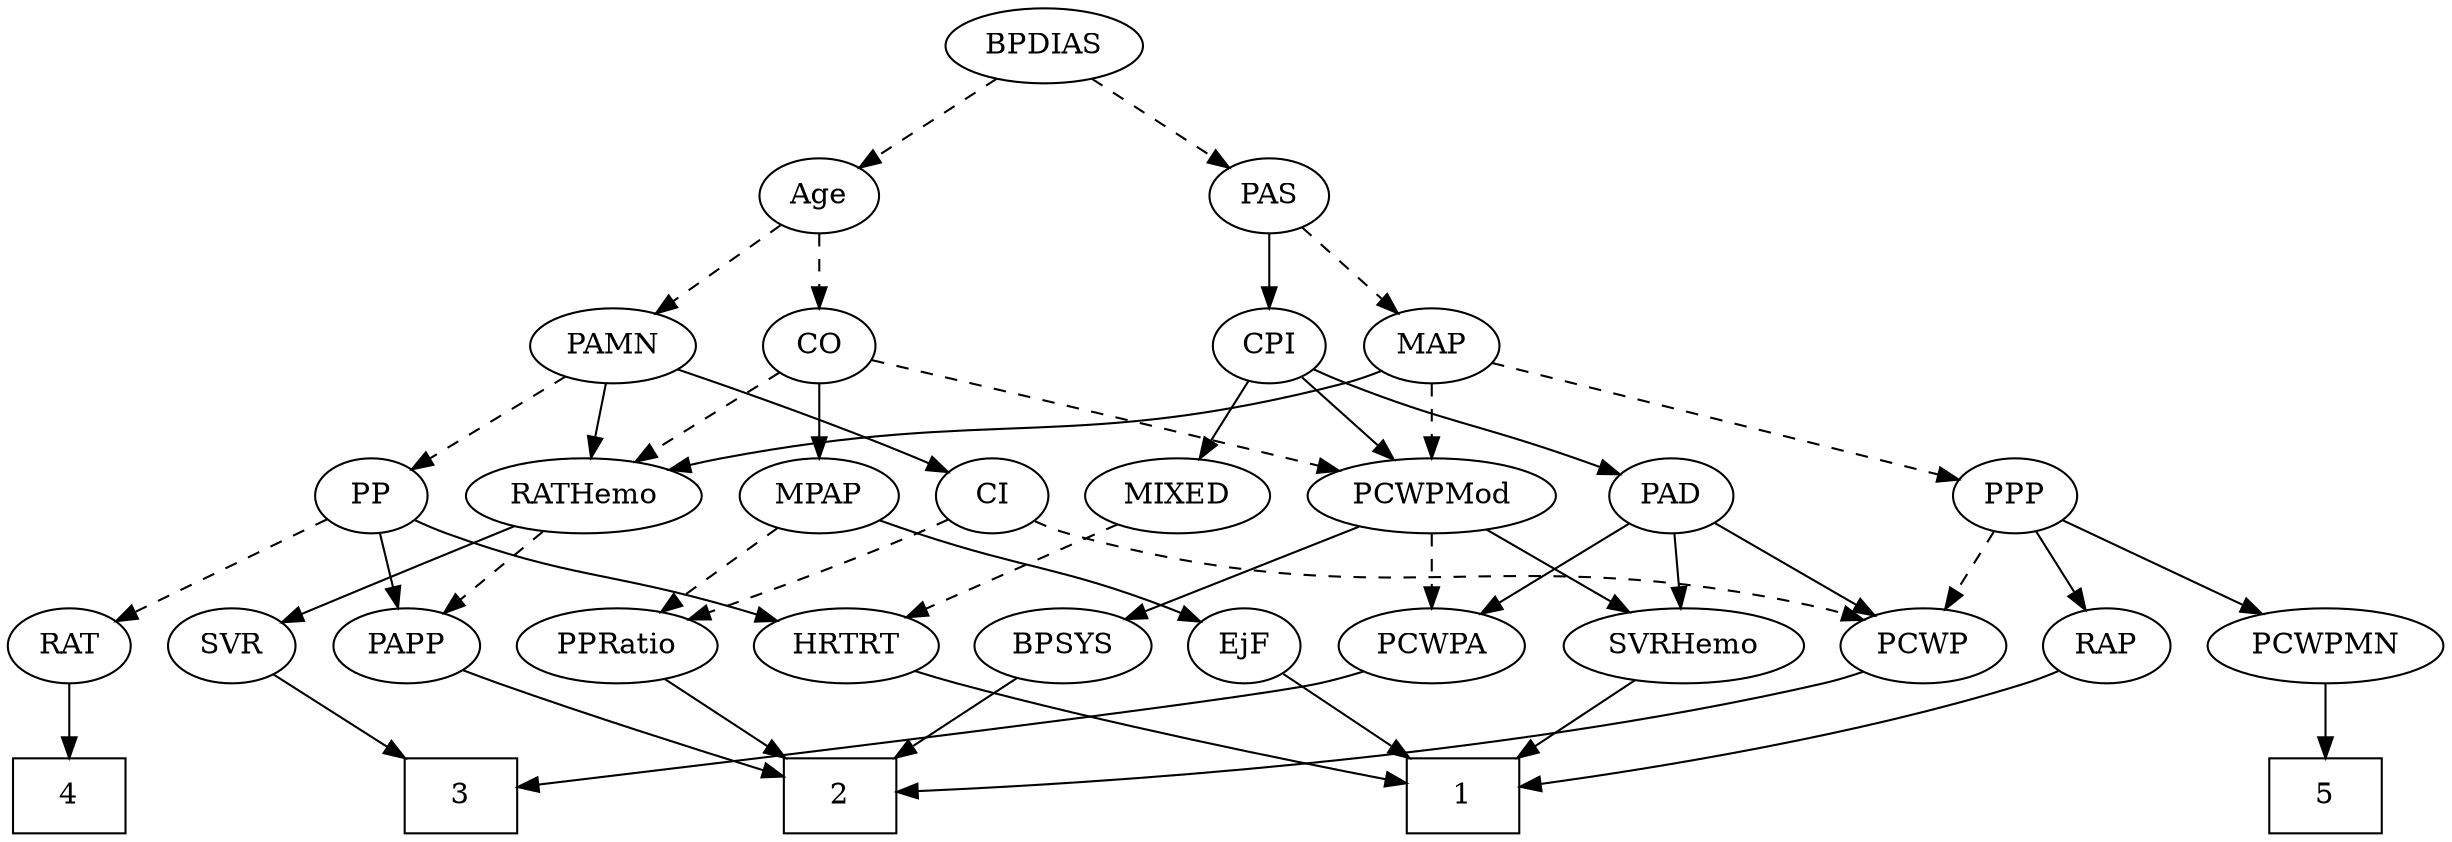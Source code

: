 strict digraph {
	graph [bb="0,0,1069.3,396"];
	node [label="\N"];
	1	[height=0.5,
		pos="640.3,18",
		shape=box,
		width=0.75];
	2	[height=0.5,
		pos="363.3,18",
		shape=box,
		width=0.75];
	3	[height=0.5,
		pos="195.3,18",
		shape=box,
		width=0.75];
	4	[height=0.5,
		pos="27.298,18",
		shape=box,
		width=0.75];
	5	[height=0.5,
		pos="1019.3,18",
		shape=box,
		width=0.75];
	Age	[height=0.5,
		pos="354.3,306",
		width=0.75];
	CO	[height=0.5,
		pos="354.3,234",
		width=0.75];
	Age -> CO	[pos="e,354.3,252.1 354.3,287.7 354.3,279.98 354.3,270.71 354.3,262.11",
		style=dashed];
	PAMN	[height=0.5,
		pos="263.3,234",
		width=1.011];
	Age -> PAMN	[pos="e,282.22,249.56 337.18,291.83 323.98,281.68 305.46,267.43 290.27,255.74",
		style=dashed];
	EjF	[height=0.5,
		pos="542.3,90",
		width=0.75];
	EjF -> 1	[pos="e,616.16,36.242 560.27,76.161 573.51,66.703 591.89,53.578 607.69,42.289",
		style=solid];
	RAP	[height=0.5,
		pos="923.3,90",
		width=0.77632];
	RAP -> 1	[pos="e,667.38,22.85 901.7,78.123 896.73,75.885 891.39,73.697 886.3,72 814.08,47.953 726.23,32.09 677.47,24.409",
		style=solid];
	MIXED	[height=0.5,
		pos="519.3,162",
		width=1.1193];
	HRTRT	[height=0.5,
		pos="364.3,90",
		width=1.1013];
	MIXED -> HRTRT	[pos="e,391.38,103.23 491.94,148.65 466.6,137.2 428.72,120.09 400.8,107.49",
		style=dashed];
	MPAP	[height=0.5,
		pos="354.3,162",
		width=0.97491];
	MPAP -> EjF	[pos="e,521.16,101.49 381.22,150.37 386.84,148.21 392.75,146 398.3,144 445.91,126.88 459.34,126.84 506.3,108 508.13,107.27 509.99,106.49 \
511.87,105.68",
		style=solid];
	PPRatio	[height=0.5,
		pos="267.3,90",
		width=1.1013];
	MPAP -> PPRatio	[pos="e,285.9,105.97 336.27,146.5 324.07,136.68 307.74,123.54 294.04,112.51",
		style=dashed];
	BPSYS	[height=0.5,
		pos="459.3,90",
		width=1.0471];
	BPSYS -> 2	[pos="e,386.89,36.204 439.41,74.496 426.64,65.19 409.79,52.898 395.18,42.249",
		style=solid];
	PAD	[height=0.5,
		pos="734.3,162",
		width=0.79437];
	PCWPA	[height=0.5,
		pos="629.3,90",
		width=1.1555];
	PAD -> PCWPA	[pos="e,650.97,105.45 715.04,148.16 699.47,137.78 677.28,122.99 659.37,111.05",
		style=solid];
	SVRHemo	[height=0.5,
		pos="739.3,90",
		width=1.3902];
	PAD -> SVRHemo	[pos="e,738.08,108.1 735.53,143.7 736.08,135.98 736.75,126.71 737.36,118.11",
		style=solid];
	PCWP	[height=0.5,
		pos="842.3,90",
		width=0.97491];
	PAD -> PCWP	[pos="e,821.31,104.6 753.61,148.49 770.05,137.83 793.94,122.34 812.79,110.13",
		style=solid];
	CO -> MPAP	[pos="e,354.3,180.1 354.3,215.7 354.3,207.98 354.3,198.71 354.3,190.11",
		style=solid];
	RATHemo	[height=0.5,
		pos="252.3,162",
		width=1.3721];
	CO -> RATHemo	[pos="e,274.65,178.34 336.06,220.49 321.42,210.44 300.54,196.11 283.29,184.27",
		style=dashed];
	PCWPMod	[height=0.5,
		pos="629.3,162",
		width=1.4443];
	CO -> PCWPMod	[pos="e,590.29,174.05 379.4,227.03 419.43,217.46 500.19,197.92 568.3,180 572.3,178.95 576.45,177.83 580.62,176.7",
		style=dashed];
	PAS	[height=0.5,
		pos="553.3,306",
		width=0.75];
	CPI	[height=0.5,
		pos="553.3,234",
		width=0.75];
	PAS -> CPI	[pos="e,553.3,252.1 553.3,287.7 553.3,279.98 553.3,270.71 553.3,262.11",
		style=solid];
	MAP	[height=0.5,
		pos="629.3,234",
		width=0.84854];
	PAS -> MAP	[pos="e,613.42,249.63 568.68,290.83 579.35,281 593.77,267.72 605.87,256.58",
		style=dashed];
	PAMN -> RATHemo	[pos="e,254.99,180.1 260.58,215.7 259.37,207.98 257.91,198.71 256.56,190.11",
		style=solid];
	PP	[height=0.5,
		pos="158.3,162",
		width=0.75];
	PAMN -> PP	[pos="e,176.89,175.39 242.55,219.17 226.27,208.31 203.45,193.1 185.67,181.25",
		style=dashed];
	CI	[height=0.5,
		pos="434.3,162",
		width=0.75];
	PAMN -> CI	[pos="e,413.08,173.31 291.44,222.58 318.91,212.26 361.77,195.77 398.3,180 400.11,179.22 401.96,178.4 403.82,177.56",
		style=solid];
	SVR	[height=0.5,
		pos="100.3,90",
		width=0.77632];
	RATHemo -> SVR	[pos="e,122.6,101.27 222.99,147.5 196.87,135.47 158.73,117.91 131.92,105.56",
		style=solid];
	PAPP	[height=0.5,
		pos="178.3,90",
		width=0.88464];
	RATHemo -> PAPP	[pos="e,193.86,105.72 235.13,144.76 225.1,135.27 212.31,123.17 201.4,112.85",
		style=dashed];
	CPI -> MIXED	[pos="e,527.61,180.12 545.41,216.76 541.45,208.61 536.55,198.53 532.08,189.31",
		style=solid];
	CPI -> PAD	[pos="e,710.59,172.29 574.46,222.58 579.3,220.32 584.44,218.01 589.3,216 633.34,197.8 645.62,196.59 690.3,180 693.81,178.7 697.46,177.32 \
701.1,175.93",
		style=solid];
	CPI -> PCWPMod	[pos="e,611.81,179.1 568.68,218.83 578.92,209.4 592.62,196.78 604.4,185.93",
		style=solid];
	RAT	[height=0.5,
		pos="27.298,90",
		width=0.75827];
	RAT -> 4	[pos="e,27.298,36.104 27.298,71.697 27.298,63.983 27.298,54.712 27.298,46.112",
		style=solid];
	SVR -> 3	[pos="e,172.11,36.082 118.17,75.834 131.05,66.343 148.76,53.288 163.97,42.082",
		style=solid];
	PCWPMod -> BPSYS	[pos="e,487.05,102.43 596.92,147.67 568.24,135.86 526.37,118.62 496.35,106.26",
		style=solid];
	PCWPMod -> PCWPA	[pos="e,629.3,108.1 629.3,143.7 629.3,135.98 629.3,126.71 629.3,118.11",
		style=dashed];
	PCWPMod -> SVRHemo	[pos="e,715.85,105.92 653.17,145.81 668.99,135.74 689.93,122.42 707.2,111.42",
		style=solid];
	PCWPA -> 3	[pos="e,222.57,22.478 598.54,77.736 591.93,75.599 584.93,73.551 578.3,72 545.01,64.22 322.23,35.268 232.57,23.761",
		style=solid];
	PCWPMN	[height=0.5,
		pos="1019.3,90",
		width=1.3902];
	PCWPMN -> 5	[pos="e,1019.3,36.104 1019.3,71.697 1019.3,63.983 1019.3,54.712 1019.3,46.112",
		style=solid];
	SVRHemo -> 1	[pos="e,664.64,36.211 717.33,73.465 704.28,64.239 687.49,52.368 672.92,42.064",
		style=solid];
	BPDIAS	[height=0.5,
		pos="453.3,378",
		width=1.1735];
	BPDIAS -> Age	[pos="e,372.28,319.71 432.3,362.15 417.26,351.52 396.9,337.13 380.75,325.71",
		style=dashed];
	BPDIAS -> PAS	[pos="e,535.14,319.71 474.51,362.15 489.69,351.52 510.26,337.13 526.57,325.71",
		style=dashed];
	MAP -> RATHemo	[pos="e,288.27,174.49 606.41,222.01 600.91,219.72 594.98,217.54 589.3,216 468.64,183.24 432.66,205.66 310.3,180 306.37,179.18 302.31,178.22 \
298.26,177.18",
		style=solid];
	MAP -> PCWPMod	[pos="e,629.3,180.1 629.3,215.7 629.3,207.98 629.3,198.71 629.3,190.11",
		style=dashed];
	PPP	[height=0.5,
		pos="882.3,162",
		width=0.75];
	MAP -> PPP	[pos="e,857.66,169.82 656.37,225.51 702.65,212.71 796.86,186.64 847.79,172.55",
		style=dashed];
	PP -> RAT	[pos="e,48.055,102.09 137.83,150.06 116.13,138.47 81.664,120.05 56.986,106.86",
		style=dashed];
	PP -> PAPP	[pos="e,173.36,108.28 163.14,144.05 165.37,136.26 168.06,126.82 170.56,118.08",
		style=solid];
	PP -> HRTRT	[pos="e,334.42,101.86 179.38,150.38 184.22,148.13 189.39,145.87 194.3,144 247.13,123.87 262.52,125.44 316.3,108 319.06,107.1 321.9,106.16 \
324.75,105.19",
		style=solid];
	PPP -> RAP	[pos="e,913.84,107.15 891.81,144.76 896.83,136.19 903.09,125.49 908.71,115.9",
		style=solid];
	PPP -> PCWPMN	[pos="e,991.65,105.13 903.1,150.37 924.17,139.6 957.19,122.74 982.65,109.73",
		style=solid];
	PPP -> PCWP	[pos="e,851.8,107.63 873.02,144.76 868.24,136.4 862.31,126.02 856.93,116.61",
		style=dashed];
	PPRatio -> 2	[pos="e,339.93,36.04 287.66,74.155 300.45,64.828 317.21,52.606 331.7,42.037",
		style=solid];
	PCWP -> 2	[pos="e,390.45,19.98 816.12,77.669 810.33,75.51 804.18,73.47 798.3,72 653.96,35.918 476.31,24.035 400.46,20.434",
		style=solid];
	CI -> PPRatio	[pos="e,296.63,102.32 413.07,150.73 408.24,148.46 403.11,146.11 398.3,144 367.61,130.56 332.39,116.38 306.2,106.07",
		style=dashed];
	CI -> PCWP	[pos="e,816.13,102.38 454.78,149.9 459.74,147.62 465.11,145.47 470.3,144 611.43,104.14 655.81,142.72 798.3,108 800.97,107.35 803.69,106.58 \
806.41,105.73",
		style=dashed];
	PAPP -> 2	[pos="e,336.15,28.453 202.75,78.371 207.87,76.214 213.24,73.996 218.3,72 254.92,57.537 297.25,42.222 326.69,31.794",
		style=solid];
	HRTRT -> 1	[pos="e,613.02,24.31 393.83,77.957 399.9,75.853 406.27,73.761 412.3,72 478.7,52.589 557.62,35.557 603.04,26.324",
		style=solid];
}
